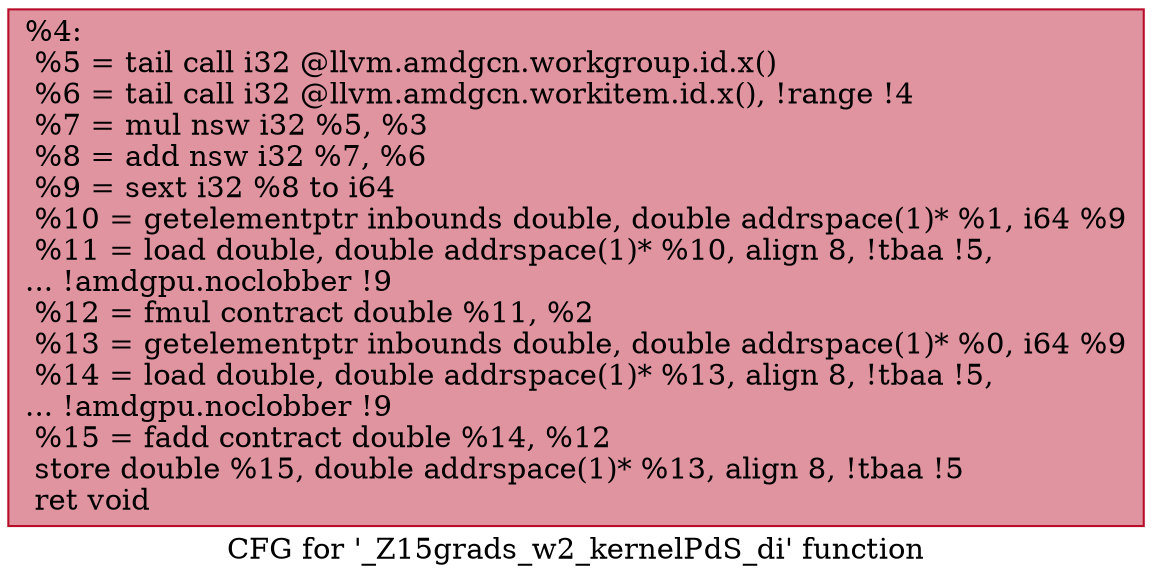 digraph "CFG for '_Z15grads_w2_kernelPdS_di' function" {
	label="CFG for '_Z15grads_w2_kernelPdS_di' function";

	Node0x5854e30 [shape=record,color="#b70d28ff", style=filled, fillcolor="#b70d2870",label="{%4:\l  %5 = tail call i32 @llvm.amdgcn.workgroup.id.x()\l  %6 = tail call i32 @llvm.amdgcn.workitem.id.x(), !range !4\l  %7 = mul nsw i32 %5, %3\l  %8 = add nsw i32 %7, %6\l  %9 = sext i32 %8 to i64\l  %10 = getelementptr inbounds double, double addrspace(1)* %1, i64 %9\l  %11 = load double, double addrspace(1)* %10, align 8, !tbaa !5,\l... !amdgpu.noclobber !9\l  %12 = fmul contract double %11, %2\l  %13 = getelementptr inbounds double, double addrspace(1)* %0, i64 %9\l  %14 = load double, double addrspace(1)* %13, align 8, !tbaa !5,\l... !amdgpu.noclobber !9\l  %15 = fadd contract double %14, %12\l  store double %15, double addrspace(1)* %13, align 8, !tbaa !5\l  ret void\l}"];
}
